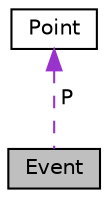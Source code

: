 digraph "Event"
{
 // LATEX_PDF_SIZE
  edge [fontname="Helvetica",fontsize="10",labelfontname="Helvetica",labelfontsize="10"];
  node [fontname="Helvetica",fontsize="10",shape=record];
  Node1 [label="Event",height=0.2,width=0.4,color="black", fillcolor="grey75", style="filled", fontcolor="black",tooltip="Event class."];
  Node2 -> Node1 [dir="back",color="darkorchid3",fontsize="10",style="dashed",label=" P" ];
  Node2 [label="Point",height=0.2,width=0.4,color="black", fillcolor="white", style="filled",URL="$classPoint.html",tooltip="Point class."];
}
